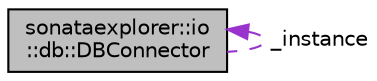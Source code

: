 digraph "sonataexplorer::io::db::DBConnector"
{
 // LATEX_PDF_SIZE
  edge [fontname="Helvetica",fontsize="10",labelfontname="Helvetica",labelfontsize="10"];
  node [fontname="Helvetica",fontsize="10",shape=record];
  Node1 [label="sonataexplorer::io\l::db::DBConnector",height=0.2,width=0.4,color="black", fillcolor="grey75", style="filled", fontcolor="black",tooltip="The DBConnector class allows the BioExplorer to communicate with a PostgreSQL database...."];
  Node1 -> Node1 [dir="back",color="darkorchid3",fontsize="10",style="dashed",label=" _instance" ,fontname="Helvetica"];
}
